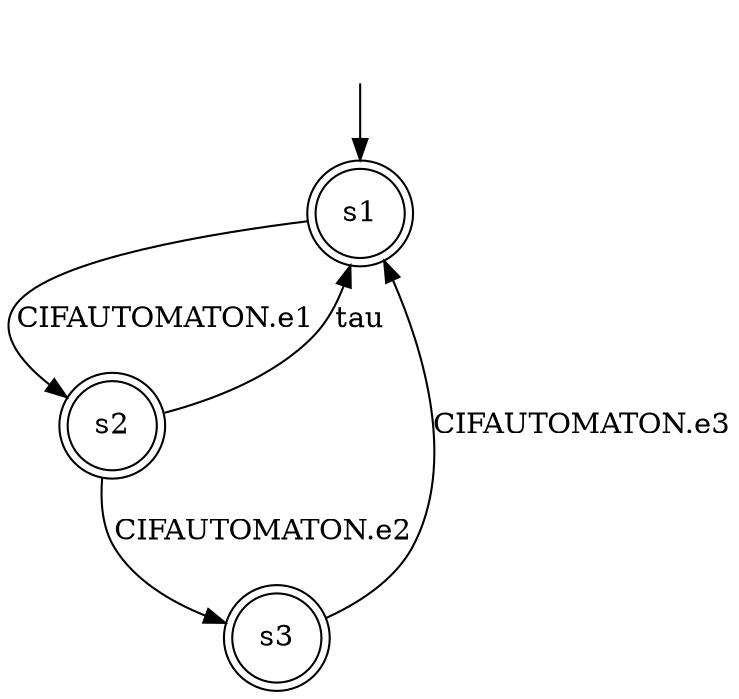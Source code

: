 digraph automaton {
	1 [label=<s1> shape="doublecircle"];
	2 [label=<s2> shape="doublecircle"];
	3 [label=<s3> shape="doublecircle"];
	__init1 [label=<> shape="none"];
	__init1 -> 1;
	1 -> 2 [label=<CIFAUTOMATON.e1> id="1-0-2"];
	2 -> 3 [label=<CIFAUTOMATON.e2> id="2-0-3"];
	2 -> 1 [label=<tau> id="2-1-1"];
	3 -> 1 [label=<CIFAUTOMATON.e3> id="3-0-1"];
}
